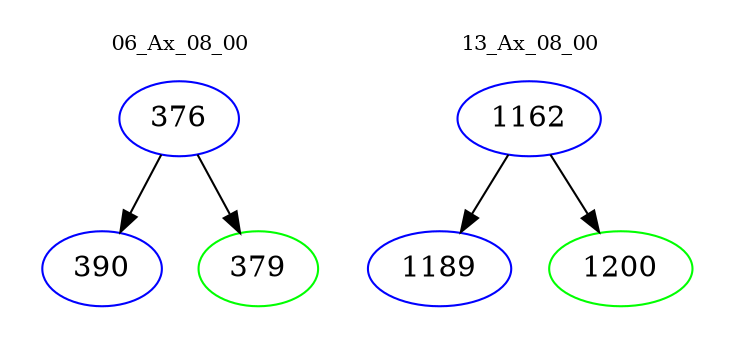 digraph{
subgraph cluster_0 {
color = white
label = "06_Ax_08_00";
fontsize=10;
T0_376 [label="376", color="blue"]
T0_376 -> T0_390 [color="black"]
T0_390 [label="390", color="blue"]
T0_376 -> T0_379 [color="black"]
T0_379 [label="379", color="green"]
}
subgraph cluster_1 {
color = white
label = "13_Ax_08_00";
fontsize=10;
T1_1162 [label="1162", color="blue"]
T1_1162 -> T1_1189 [color="black"]
T1_1189 [label="1189", color="blue"]
T1_1162 -> T1_1200 [color="black"]
T1_1200 [label="1200", color="green"]
}
}
